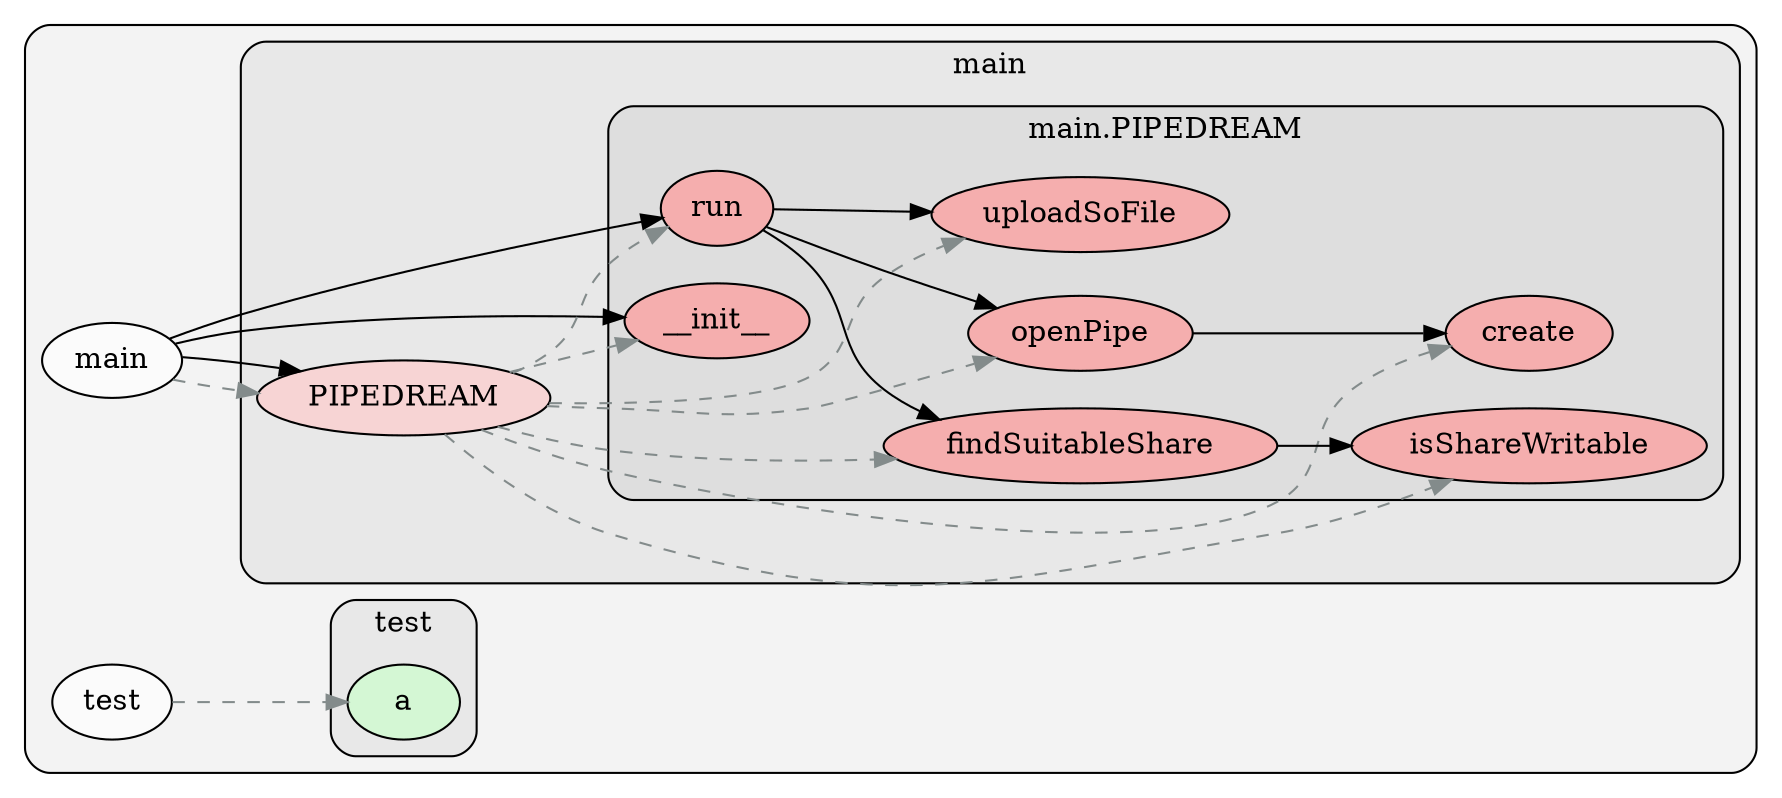 digraph G {
    graph [rankdir=LR, clusterrank="local"];
    subgraph cluster_G {

        graph [style="filled,rounded", fillcolor="#80808018", label=""];
        main [label="main", style="filled", fillcolor="#ffffffb2", fontcolor="#000000", group="0"];
        test [label="test", style="filled", fillcolor="#ffffffb2", fontcolor="#000000", group="1"];
        subgraph cluster_main {

            graph [style="filled,rounded", fillcolor="#80808018", label="main"];
            main__PIPEDREAM [label="PIPEDREAM", style="filled", fillcolor="#feccccb2", fontcolor="#000000", group="0"];
            subgraph cluster_main__PIPEDREAM {

                graph [style="filled,rounded", fillcolor="#80808018", label="main.PIPEDREAM"];
                main__PIPEDREAM____init__ [label="__init__", style="filled", fillcolor="#ff9999b2", fontcolor="#000000", group="0"];
                main__PIPEDREAM__create [label="create", style="filled", fillcolor="#ff9999b2", fontcolor="#000000", group="0"];
                main__PIPEDREAM__findSuitableShare [label="findSuitableShare", style="filled", fillcolor="#ff9999b2", fontcolor="#000000", group="0"];
                main__PIPEDREAM__isShareWritable [label="isShareWritable", style="filled", fillcolor="#ff9999b2", fontcolor="#000000", group="0"];
                main__PIPEDREAM__openPipe [label="openPipe", style="filled", fillcolor="#ff9999b2", fontcolor="#000000", group="0"];
                main__PIPEDREAM__run [label="run", style="filled", fillcolor="#ff9999b2", fontcolor="#000000", group="0"];
                main__PIPEDREAM__uploadSoFile [label="uploadSoFile", style="filled", fillcolor="#ff9999b2", fontcolor="#000000", group="0"];
            }
        }
        subgraph cluster_test {

            graph [style="filled,rounded", fillcolor="#80808018", label="test"];
            test__a [label="a", style="filled", fillcolor="#ccfeccb2", fontcolor="#000000", group="1"];
        }
    }
        main -> main__PIPEDREAM [style="dashed",  color="#838b8b"];
        main__PIPEDREAM -> main__PIPEDREAM__run [style="dashed",  color="#838b8b"];
        main__PIPEDREAM -> main__PIPEDREAM__findSuitableShare [style="dashed",  color="#838b8b"];
        main__PIPEDREAM -> main__PIPEDREAM__uploadSoFile [style="dashed",  color="#838b8b"];
        main__PIPEDREAM -> main__PIPEDREAM__openPipe [style="dashed",  color="#838b8b"];
        main__PIPEDREAM -> main__PIPEDREAM__create [style="dashed",  color="#838b8b"];
        main__PIPEDREAM -> main__PIPEDREAM____init__ [style="dashed",  color="#838b8b"];
        main__PIPEDREAM -> main__PIPEDREAM__isShareWritable [style="dashed",  color="#838b8b"];
        test -> test__a [style="dashed",  color="#838b8b"];
        main -> main__PIPEDREAM [style="solid",  color="#000000"];
        main -> main__PIPEDREAM____init__ [style="solid",  color="#000000"];
        main -> main__PIPEDREAM__run [style="solid",  color="#000000"];
        main__PIPEDREAM__findSuitableShare -> main__PIPEDREAM__isShareWritable [style="solid",  color="#000000"];
        main__PIPEDREAM__openPipe -> main__PIPEDREAM__create [style="solid",  color="#000000"];
        main__PIPEDREAM__run -> main__PIPEDREAM__findSuitableShare [style="solid",  color="#000000"];
        main__PIPEDREAM__run -> main__PIPEDREAM__uploadSoFile [style="solid",  color="#000000"];
        main__PIPEDREAM__run -> main__PIPEDREAM__openPipe [style="solid",  color="#000000"];
    }
